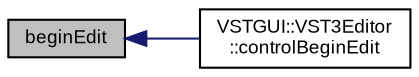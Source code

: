 digraph "beginEdit"
{
  bgcolor="transparent";
  edge [fontname="Arial",fontsize="9",labelfontname="Arial",labelfontsize="9"];
  node [fontname="Arial",fontsize="9",shape=record];
  rankdir="LR";
  Node1 [label="beginEdit",height=0.2,width=0.4,color="black", fillcolor="grey75", style="filled" fontcolor="black"];
  Node1 -> Node2 [dir="back",color="midnightblue",fontsize="9",style="solid",fontname="Arial"];
  Node2 [label="VSTGUI::VST3Editor\l::controlBeginEdit",height=0.2,width=0.4,color="black",URL="$class_v_s_t_g_u_i_1_1_v_s_t3_editor.html#ac8f2832134557c2f0e70b5bf46e6817a"];
}
